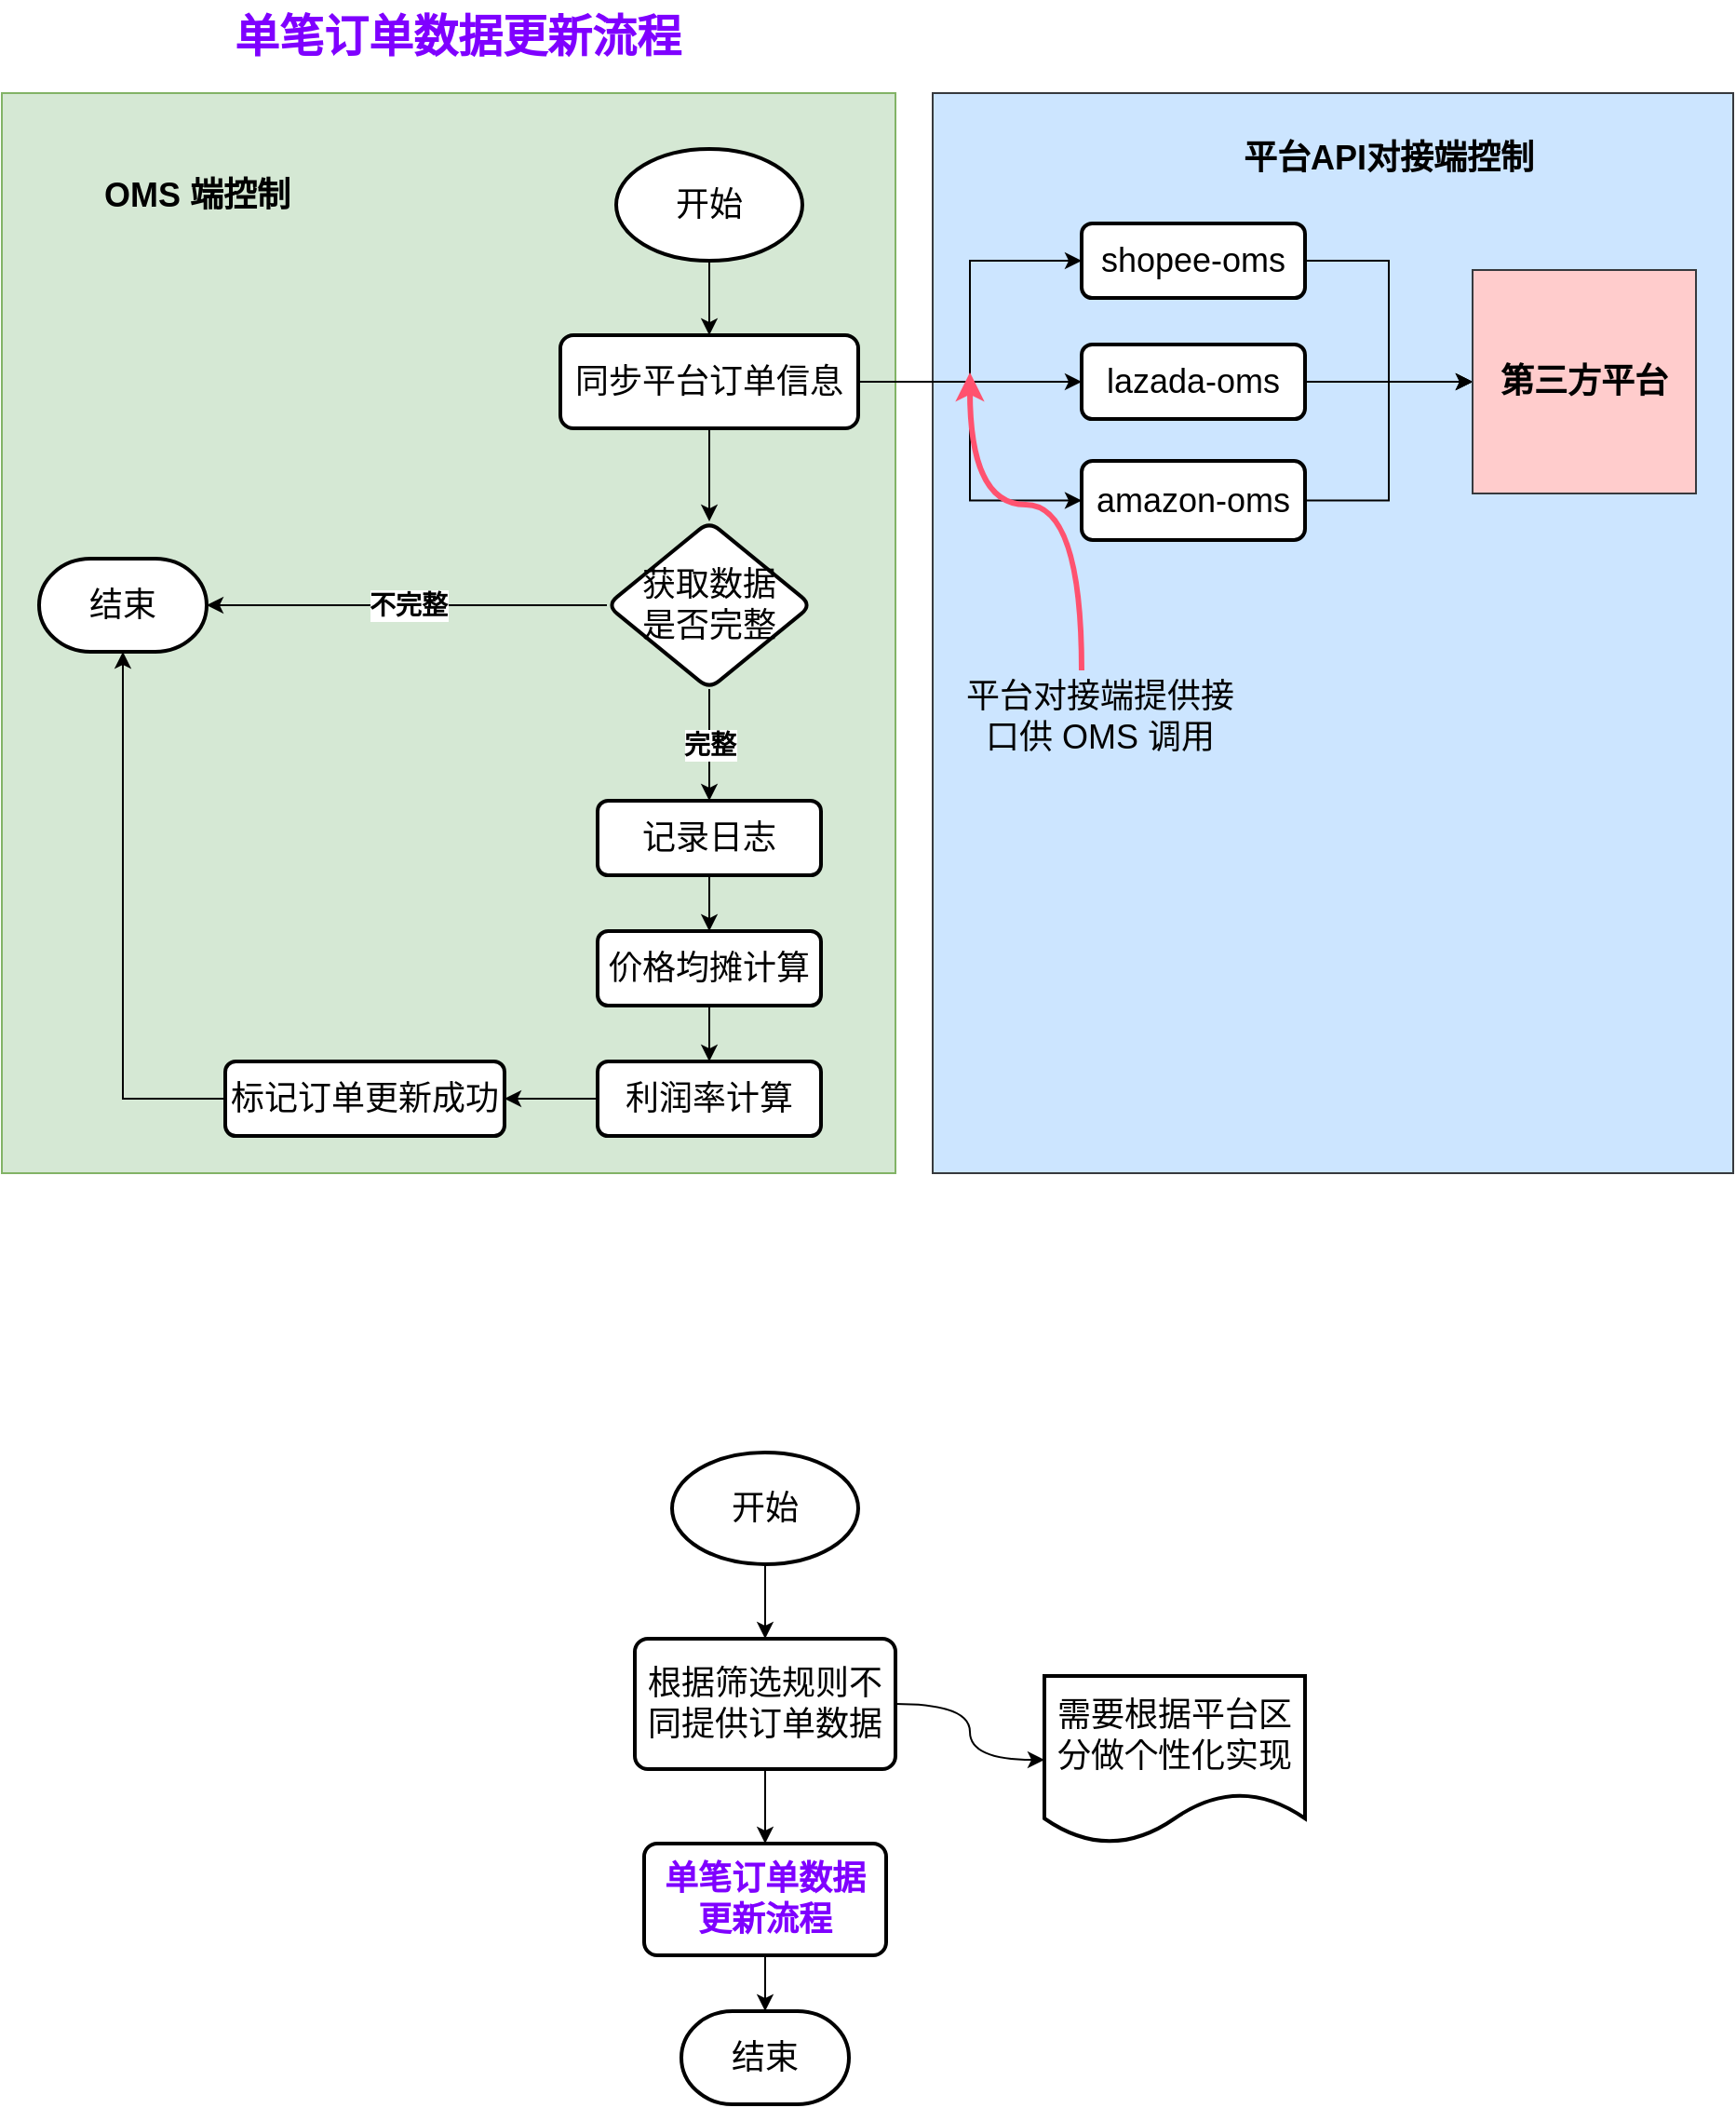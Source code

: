 <mxfile version="21.3.8" type="github">
  <diagram name="第 1 页" id="Ml2o0vemRFtSchdJ6_I8">
    <mxGraphModel dx="1014" dy="475" grid="1" gridSize="10" guides="1" tooltips="1" connect="1" arrows="1" fold="1" page="1" pageScale="1" pageWidth="827" pageHeight="1169" math="0" shadow="0">
      <root>
        <mxCell id="0" />
        <mxCell id="1" parent="0" />
        <mxCell id="o6hoqpGNTlcbE2VblmaY-34" value="" style="rounded=0;whiteSpace=wrap;html=1;fillColor=#cce5ff;strokeColor=#36393d;" vertex="1" parent="1">
          <mxGeometry x="520" y="50" width="430" height="580" as="geometry" />
        </mxCell>
        <mxCell id="o6hoqpGNTlcbE2VblmaY-28" value="" style="rounded=0;whiteSpace=wrap;html=1;fillColor=#d5e8d4;strokeColor=#82b366;" vertex="1" parent="1">
          <mxGeometry x="20" y="50" width="480" height="580" as="geometry" />
        </mxCell>
        <mxCell id="o6hoqpGNTlcbE2VblmaY-3" style="edgeStyle=orthogonalEdgeStyle;rounded=0;orthogonalLoop=1;jettySize=auto;html=1;" edge="1" parent="1" source="o6hoqpGNTlcbE2VblmaY-1" target="o6hoqpGNTlcbE2VblmaY-2">
          <mxGeometry relative="1" as="geometry" />
        </mxCell>
        <mxCell id="o6hoqpGNTlcbE2VblmaY-1" value="&lt;font style=&quot;font-size: 18px;&quot;&gt;开始&lt;/font&gt;" style="strokeWidth=2;html=1;shape=mxgraph.flowchart.start_1;whiteSpace=wrap;" vertex="1" parent="1">
          <mxGeometry x="350" y="80" width="100" height="60" as="geometry" />
        </mxCell>
        <mxCell id="o6hoqpGNTlcbE2VblmaY-7" value="" style="edgeStyle=orthogonalEdgeStyle;rounded=0;orthogonalLoop=1;jettySize=auto;html=1;" edge="1" parent="1" source="o6hoqpGNTlcbE2VblmaY-2" target="o6hoqpGNTlcbE2VblmaY-6">
          <mxGeometry relative="1" as="geometry" />
        </mxCell>
        <mxCell id="o6hoqpGNTlcbE2VblmaY-15" style="edgeStyle=orthogonalEdgeStyle;rounded=0;orthogonalLoop=1;jettySize=auto;html=1;entryX=0;entryY=0.5;entryDx=0;entryDy=0;" edge="1" parent="1" source="o6hoqpGNTlcbE2VblmaY-2" target="o6hoqpGNTlcbE2VblmaY-9">
          <mxGeometry relative="1" as="geometry" />
        </mxCell>
        <mxCell id="o6hoqpGNTlcbE2VblmaY-16" style="edgeStyle=orthogonalEdgeStyle;rounded=0;orthogonalLoop=1;jettySize=auto;html=1;entryX=0;entryY=0.5;entryDx=0;entryDy=0;" edge="1" parent="1" source="o6hoqpGNTlcbE2VblmaY-2" target="o6hoqpGNTlcbE2VblmaY-11">
          <mxGeometry relative="1" as="geometry" />
        </mxCell>
        <mxCell id="o6hoqpGNTlcbE2VblmaY-17" style="edgeStyle=orthogonalEdgeStyle;rounded=0;orthogonalLoop=1;jettySize=auto;html=1;entryX=0;entryY=0.5;entryDx=0;entryDy=0;" edge="1" parent="1" source="o6hoqpGNTlcbE2VblmaY-2" target="o6hoqpGNTlcbE2VblmaY-12">
          <mxGeometry relative="1" as="geometry" />
        </mxCell>
        <mxCell id="o6hoqpGNTlcbE2VblmaY-2" value="&lt;font style=&quot;font-size: 18px;&quot;&gt;同步平台订单信息&lt;/font&gt;" style="rounded=1;whiteSpace=wrap;html=1;absoluteArcSize=1;arcSize=14;strokeWidth=2;" vertex="1" parent="1">
          <mxGeometry x="320" y="180" width="160" height="50" as="geometry" />
        </mxCell>
        <mxCell id="o6hoqpGNTlcbE2VblmaY-4" value="&lt;font style=&quot;font-size: 18px;&quot;&gt;结束&lt;/font&gt;" style="strokeWidth=2;html=1;shape=mxgraph.flowchart.terminator;whiteSpace=wrap;" vertex="1" parent="1">
          <mxGeometry x="40" y="300" width="90" height="50" as="geometry" />
        </mxCell>
        <mxCell id="o6hoqpGNTlcbE2VblmaY-8" value="&lt;font style=&quot;font-size: 14px;&quot;&gt;&lt;b&gt;不完整&lt;/b&gt;&lt;/font&gt;" style="edgeStyle=orthogonalEdgeStyle;rounded=0;orthogonalLoop=1;jettySize=auto;html=1;" edge="1" parent="1" source="o6hoqpGNTlcbE2VblmaY-6" target="o6hoqpGNTlcbE2VblmaY-4">
          <mxGeometry relative="1" as="geometry" />
        </mxCell>
        <mxCell id="o6hoqpGNTlcbE2VblmaY-20" value="&lt;font style=&quot;font-size: 14px;&quot;&gt;&lt;b&gt;完整&lt;/b&gt;&lt;/font&gt;" style="edgeStyle=orthogonalEdgeStyle;rounded=0;orthogonalLoop=1;jettySize=auto;html=1;" edge="1" parent="1" source="o6hoqpGNTlcbE2VblmaY-6" target="o6hoqpGNTlcbE2VblmaY-19">
          <mxGeometry relative="1" as="geometry" />
        </mxCell>
        <mxCell id="o6hoqpGNTlcbE2VblmaY-6" value="&lt;font style=&quot;font-size: 18px;&quot;&gt;获取数据&lt;br&gt;是否完整&lt;/font&gt;" style="rhombus;whiteSpace=wrap;html=1;rounded=1;arcSize=14;strokeWidth=2;" vertex="1" parent="1">
          <mxGeometry x="345" y="280" width="110" height="90" as="geometry" />
        </mxCell>
        <mxCell id="o6hoqpGNTlcbE2VblmaY-31" style="edgeStyle=orthogonalEdgeStyle;rounded=0;orthogonalLoop=1;jettySize=auto;html=1;entryX=0;entryY=0.5;entryDx=0;entryDy=0;" edge="1" parent="1" source="o6hoqpGNTlcbE2VblmaY-9" target="o6hoqpGNTlcbE2VblmaY-30">
          <mxGeometry relative="1" as="geometry" />
        </mxCell>
        <mxCell id="o6hoqpGNTlcbE2VblmaY-9" value="&lt;font style=&quot;font-size: 18px;&quot;&gt;shopee-oms&lt;/font&gt;" style="whiteSpace=wrap;html=1;rounded=1;arcSize=14;strokeWidth=2;" vertex="1" parent="1">
          <mxGeometry x="600" y="120" width="120" height="40" as="geometry" />
        </mxCell>
        <mxCell id="o6hoqpGNTlcbE2VblmaY-32" style="edgeStyle=orthogonalEdgeStyle;rounded=0;orthogonalLoop=1;jettySize=auto;html=1;entryX=0;entryY=0.5;entryDx=0;entryDy=0;" edge="1" parent="1" source="o6hoqpGNTlcbE2VblmaY-11" target="o6hoqpGNTlcbE2VblmaY-30">
          <mxGeometry relative="1" as="geometry" />
        </mxCell>
        <mxCell id="o6hoqpGNTlcbE2VblmaY-11" value="&lt;font style=&quot;font-size: 18px;&quot;&gt;lazada-oms&lt;/font&gt;" style="whiteSpace=wrap;html=1;rounded=1;arcSize=14;strokeWidth=2;" vertex="1" parent="1">
          <mxGeometry x="600" y="185" width="120" height="40" as="geometry" />
        </mxCell>
        <mxCell id="o6hoqpGNTlcbE2VblmaY-33" style="edgeStyle=orthogonalEdgeStyle;rounded=0;orthogonalLoop=1;jettySize=auto;html=1;entryX=0;entryY=0.5;entryDx=0;entryDy=0;" edge="1" parent="1" source="o6hoqpGNTlcbE2VblmaY-12" target="o6hoqpGNTlcbE2VblmaY-30">
          <mxGeometry relative="1" as="geometry" />
        </mxCell>
        <mxCell id="o6hoqpGNTlcbE2VblmaY-12" value="&lt;font style=&quot;font-size: 18px;&quot;&gt;amazon-oms&lt;/font&gt;" style="whiteSpace=wrap;html=1;rounded=1;arcSize=14;strokeWidth=2;" vertex="1" parent="1">
          <mxGeometry x="600" y="247.5" width="120" height="42.5" as="geometry" />
        </mxCell>
        <mxCell id="o6hoqpGNTlcbE2VblmaY-23" style="edgeStyle=orthogonalEdgeStyle;rounded=0;orthogonalLoop=1;jettySize=auto;html=1;entryX=0.5;entryY=0;entryDx=0;entryDy=0;" edge="1" parent="1" source="o6hoqpGNTlcbE2VblmaY-19" target="o6hoqpGNTlcbE2VblmaY-21">
          <mxGeometry relative="1" as="geometry" />
        </mxCell>
        <mxCell id="o6hoqpGNTlcbE2VblmaY-19" value="&lt;font style=&quot;font-size: 18px;&quot;&gt;记录日志&lt;/font&gt;" style="rounded=1;whiteSpace=wrap;html=1;arcSize=14;strokeWidth=2;" vertex="1" parent="1">
          <mxGeometry x="340" y="430" width="120" height="40" as="geometry" />
        </mxCell>
        <mxCell id="o6hoqpGNTlcbE2VblmaY-24" style="edgeStyle=orthogonalEdgeStyle;rounded=0;orthogonalLoop=1;jettySize=auto;html=1;" edge="1" parent="1" source="o6hoqpGNTlcbE2VblmaY-21" target="o6hoqpGNTlcbE2VblmaY-22">
          <mxGeometry relative="1" as="geometry" />
        </mxCell>
        <mxCell id="o6hoqpGNTlcbE2VblmaY-21" value="&lt;font style=&quot;font-size: 18px;&quot;&gt;价格均摊计算&lt;/font&gt;" style="rounded=1;whiteSpace=wrap;html=1;arcSize=14;strokeWidth=2;" vertex="1" parent="1">
          <mxGeometry x="340" y="500" width="120" height="40" as="geometry" />
        </mxCell>
        <mxCell id="o6hoqpGNTlcbE2VblmaY-41" style="edgeStyle=orthogonalEdgeStyle;rounded=0;orthogonalLoop=1;jettySize=auto;html=1;" edge="1" parent="1" source="o6hoqpGNTlcbE2VblmaY-22" target="o6hoqpGNTlcbE2VblmaY-40">
          <mxGeometry relative="1" as="geometry" />
        </mxCell>
        <mxCell id="o6hoqpGNTlcbE2VblmaY-22" value="&lt;font style=&quot;font-size: 18px;&quot;&gt;利润率计算&lt;/font&gt;" style="rounded=1;whiteSpace=wrap;html=1;arcSize=14;strokeWidth=2;" vertex="1" parent="1">
          <mxGeometry x="340" y="570" width="120" height="40" as="geometry" />
        </mxCell>
        <mxCell id="o6hoqpGNTlcbE2VblmaY-25" value="&lt;font color=&quot;#7f00ff&quot; style=&quot;font-size: 24px;&quot;&gt;&lt;b style=&quot;&quot;&gt;单笔订单数据更新流程&lt;/b&gt;&lt;/font&gt;" style="text;html=1;strokeColor=none;fillColor=none;align=center;verticalAlign=middle;whiteSpace=wrap;rounded=0;" vertex="1" parent="1">
          <mxGeometry x="130" width="270" height="40" as="geometry" />
        </mxCell>
        <mxCell id="o6hoqpGNTlcbE2VblmaY-29" value="&lt;font style=&quot;font-size: 18px;&quot;&gt;&lt;b&gt;OMS 端控制&lt;/b&gt;&lt;/font&gt;" style="text;html=1;strokeColor=none;fillColor=none;align=center;verticalAlign=middle;whiteSpace=wrap;rounded=0;" vertex="1" parent="1">
          <mxGeometry x="70" y="90" width="110" height="30" as="geometry" />
        </mxCell>
        <mxCell id="o6hoqpGNTlcbE2VblmaY-30" value="&lt;font style=&quot;font-size: 18px;&quot;&gt;&lt;b&gt;第三方平台&lt;/b&gt;&lt;/font&gt;" style="whiteSpace=wrap;html=1;aspect=fixed;fillColor=#ffcccc;strokeColor=#36393d;" vertex="1" parent="1">
          <mxGeometry x="810" y="145" width="120" height="120" as="geometry" />
        </mxCell>
        <mxCell id="o6hoqpGNTlcbE2VblmaY-35" value="&lt;font style=&quot;font-size: 18px;&quot;&gt;&lt;b&gt;平台API对接端控制&lt;/b&gt;&lt;/font&gt;" style="text;html=1;strokeColor=none;fillColor=none;align=center;verticalAlign=middle;whiteSpace=wrap;rounded=0;" vertex="1" parent="1">
          <mxGeometry x="680" y="70" width="170" height="30" as="geometry" />
        </mxCell>
        <mxCell id="o6hoqpGNTlcbE2VblmaY-39" style="edgeStyle=orthogonalEdgeStyle;orthogonalLoop=1;jettySize=auto;html=1;curved=1;strokeColor=#FF526F;strokeWidth=3;" edge="1" parent="1" source="o6hoqpGNTlcbE2VblmaY-37">
          <mxGeometry relative="1" as="geometry">
            <mxPoint x="540" y="200" as="targetPoint" />
            <Array as="points">
              <mxPoint x="600" y="271" />
              <mxPoint x="540" y="271" />
            </Array>
          </mxGeometry>
        </mxCell>
        <mxCell id="o6hoqpGNTlcbE2VblmaY-37" value="&lt;font style=&quot;font-size: 18px;&quot;&gt;平台对接端提供接口供 OMS 调用&lt;/font&gt;" style="text;html=1;strokeColor=none;fillColor=none;align=center;verticalAlign=middle;whiteSpace=wrap;rounded=0;" vertex="1" parent="1">
          <mxGeometry x="530" y="360" width="160" height="50" as="geometry" />
        </mxCell>
        <mxCell id="o6hoqpGNTlcbE2VblmaY-42" style="edgeStyle=orthogonalEdgeStyle;rounded=0;orthogonalLoop=1;jettySize=auto;html=1;entryX=0.5;entryY=1;entryDx=0;entryDy=0;entryPerimeter=0;" edge="1" parent="1" source="o6hoqpGNTlcbE2VblmaY-40" target="o6hoqpGNTlcbE2VblmaY-4">
          <mxGeometry relative="1" as="geometry" />
        </mxCell>
        <mxCell id="o6hoqpGNTlcbE2VblmaY-40" value="&lt;font style=&quot;font-size: 18px;&quot;&gt;标记订单更新成功&lt;/font&gt;" style="rounded=1;whiteSpace=wrap;html=1;arcSize=14;strokeWidth=2;" vertex="1" parent="1">
          <mxGeometry x="140" y="570" width="150" height="40" as="geometry" />
        </mxCell>
        <mxCell id="o6hoqpGNTlcbE2VblmaY-45" style="edgeStyle=orthogonalEdgeStyle;rounded=0;orthogonalLoop=1;jettySize=auto;html=1;" edge="1" parent="1" source="o6hoqpGNTlcbE2VblmaY-43" target="o6hoqpGNTlcbE2VblmaY-44">
          <mxGeometry relative="1" as="geometry" />
        </mxCell>
        <mxCell id="o6hoqpGNTlcbE2VblmaY-43" value="&lt;font style=&quot;font-size: 18px;&quot;&gt;开始&lt;/font&gt;" style="strokeWidth=2;html=1;shape=mxgraph.flowchart.start_1;whiteSpace=wrap;" vertex="1" parent="1">
          <mxGeometry x="380" y="780" width="100" height="60" as="geometry" />
        </mxCell>
        <mxCell id="o6hoqpGNTlcbE2VblmaY-47" value="" style="edgeStyle=orthogonalEdgeStyle;orthogonalLoop=1;jettySize=auto;html=1;curved=1;" edge="1" parent="1" source="o6hoqpGNTlcbE2VblmaY-44" target="o6hoqpGNTlcbE2VblmaY-46">
          <mxGeometry relative="1" as="geometry" />
        </mxCell>
        <mxCell id="o6hoqpGNTlcbE2VblmaY-49" style="edgeStyle=orthogonalEdgeStyle;rounded=0;orthogonalLoop=1;jettySize=auto;html=1;" edge="1" parent="1" source="o6hoqpGNTlcbE2VblmaY-44" target="o6hoqpGNTlcbE2VblmaY-48">
          <mxGeometry relative="1" as="geometry" />
        </mxCell>
        <mxCell id="o6hoqpGNTlcbE2VblmaY-44" value="&lt;font style=&quot;font-size: 18px;&quot;&gt;根据筛选规则不同提供订单数据&lt;/font&gt;" style="rounded=1;whiteSpace=wrap;html=1;absoluteArcSize=1;arcSize=14;strokeWidth=2;" vertex="1" parent="1">
          <mxGeometry x="360" y="880" width="140" height="70" as="geometry" />
        </mxCell>
        <mxCell id="o6hoqpGNTlcbE2VblmaY-46" value="&lt;font style=&quot;font-size: 18px;&quot;&gt;需要根据平台区分做个性化实现&lt;/font&gt;" style="shape=document;whiteSpace=wrap;html=1;boundedLbl=1;rounded=1;arcSize=14;strokeWidth=2;" vertex="1" parent="1">
          <mxGeometry x="580" y="900" width="140" height="90" as="geometry" />
        </mxCell>
        <mxCell id="o6hoqpGNTlcbE2VblmaY-52" style="edgeStyle=orthogonalEdgeStyle;rounded=0;orthogonalLoop=1;jettySize=auto;html=1;" edge="1" parent="1" source="o6hoqpGNTlcbE2VblmaY-48" target="o6hoqpGNTlcbE2VblmaY-51">
          <mxGeometry relative="1" as="geometry" />
        </mxCell>
        <mxCell id="o6hoqpGNTlcbE2VblmaY-48" value="&lt;b style=&quot;border-color: var(--border-color); color: rgb(127, 0, 255);&quot;&gt;&lt;font style=&quot;font-size: 18px;&quot;&gt;单笔订单数据&lt;br&gt;更新流程&lt;/font&gt;&lt;/b&gt;" style="rounded=1;whiteSpace=wrap;html=1;absoluteArcSize=1;arcSize=14;strokeWidth=2;" vertex="1" parent="1">
          <mxGeometry x="365" y="990" width="130" height="60" as="geometry" />
        </mxCell>
        <mxCell id="o6hoqpGNTlcbE2VblmaY-51" value="&lt;font style=&quot;font-size: 18px;&quot;&gt;结束&lt;/font&gt;" style="strokeWidth=2;html=1;shape=mxgraph.flowchart.terminator;whiteSpace=wrap;" vertex="1" parent="1">
          <mxGeometry x="385" y="1080" width="90" height="50" as="geometry" />
        </mxCell>
      </root>
    </mxGraphModel>
  </diagram>
</mxfile>
